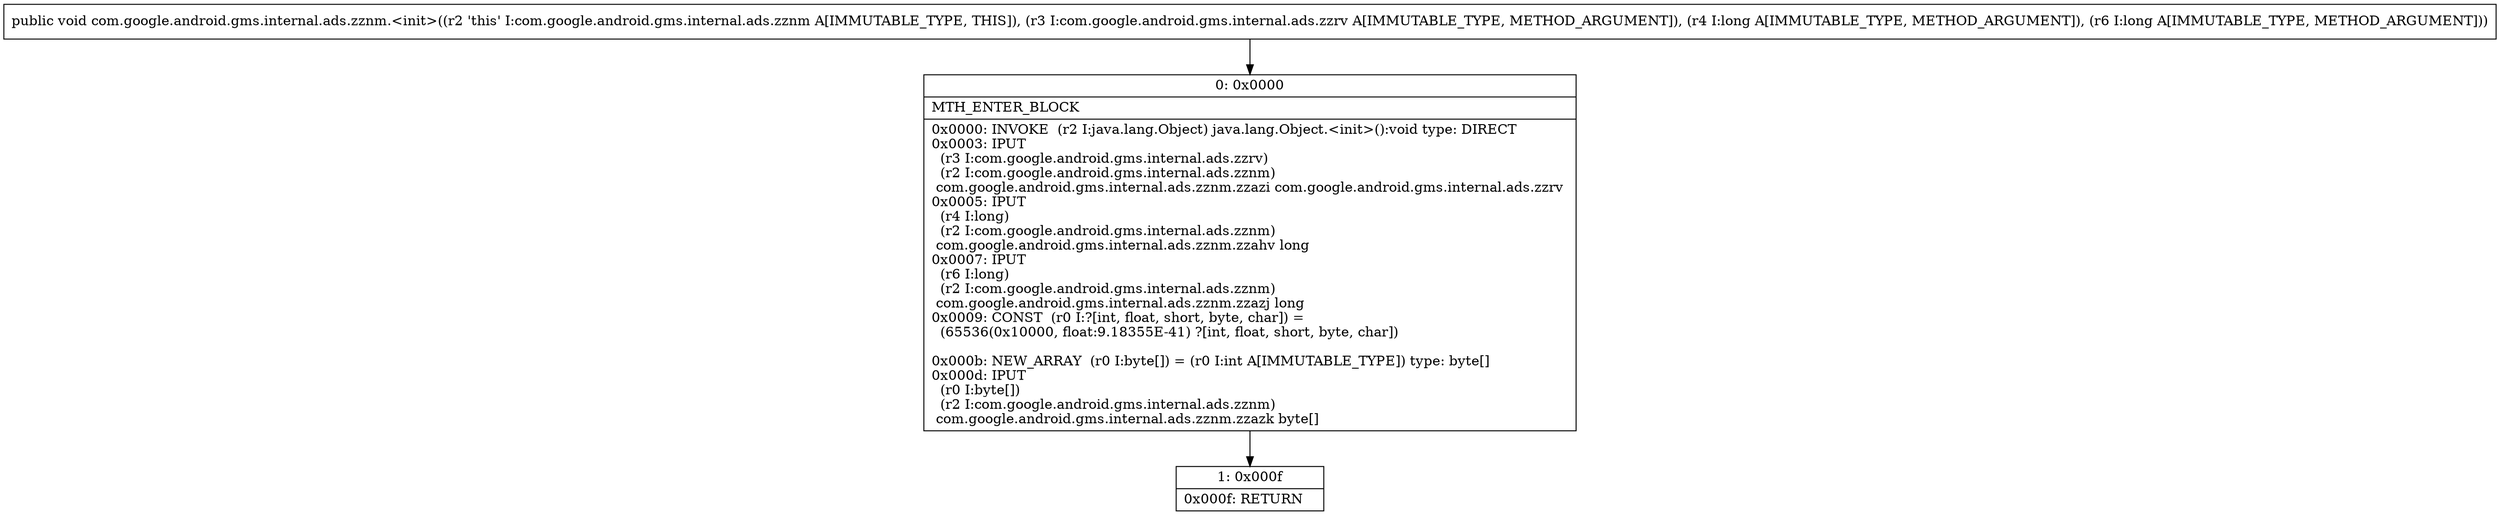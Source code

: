 digraph "CFG forcom.google.android.gms.internal.ads.zznm.\<init\>(Lcom\/google\/android\/gms\/internal\/ads\/zzrv;JJ)V" {
Node_0 [shape=record,label="{0\:\ 0x0000|MTH_ENTER_BLOCK\l|0x0000: INVOKE  (r2 I:java.lang.Object) java.lang.Object.\<init\>():void type: DIRECT \l0x0003: IPUT  \l  (r3 I:com.google.android.gms.internal.ads.zzrv)\l  (r2 I:com.google.android.gms.internal.ads.zznm)\l com.google.android.gms.internal.ads.zznm.zzazi com.google.android.gms.internal.ads.zzrv \l0x0005: IPUT  \l  (r4 I:long)\l  (r2 I:com.google.android.gms.internal.ads.zznm)\l com.google.android.gms.internal.ads.zznm.zzahv long \l0x0007: IPUT  \l  (r6 I:long)\l  (r2 I:com.google.android.gms.internal.ads.zznm)\l com.google.android.gms.internal.ads.zznm.zzazj long \l0x0009: CONST  (r0 I:?[int, float, short, byte, char]) = \l  (65536(0x10000, float:9.18355E\-41) ?[int, float, short, byte, char])\l \l0x000b: NEW_ARRAY  (r0 I:byte[]) = (r0 I:int A[IMMUTABLE_TYPE]) type: byte[] \l0x000d: IPUT  \l  (r0 I:byte[])\l  (r2 I:com.google.android.gms.internal.ads.zznm)\l com.google.android.gms.internal.ads.zznm.zzazk byte[] \l}"];
Node_1 [shape=record,label="{1\:\ 0x000f|0x000f: RETURN   \l}"];
MethodNode[shape=record,label="{public void com.google.android.gms.internal.ads.zznm.\<init\>((r2 'this' I:com.google.android.gms.internal.ads.zznm A[IMMUTABLE_TYPE, THIS]), (r3 I:com.google.android.gms.internal.ads.zzrv A[IMMUTABLE_TYPE, METHOD_ARGUMENT]), (r4 I:long A[IMMUTABLE_TYPE, METHOD_ARGUMENT]), (r6 I:long A[IMMUTABLE_TYPE, METHOD_ARGUMENT])) }"];
MethodNode -> Node_0;
Node_0 -> Node_1;
}

